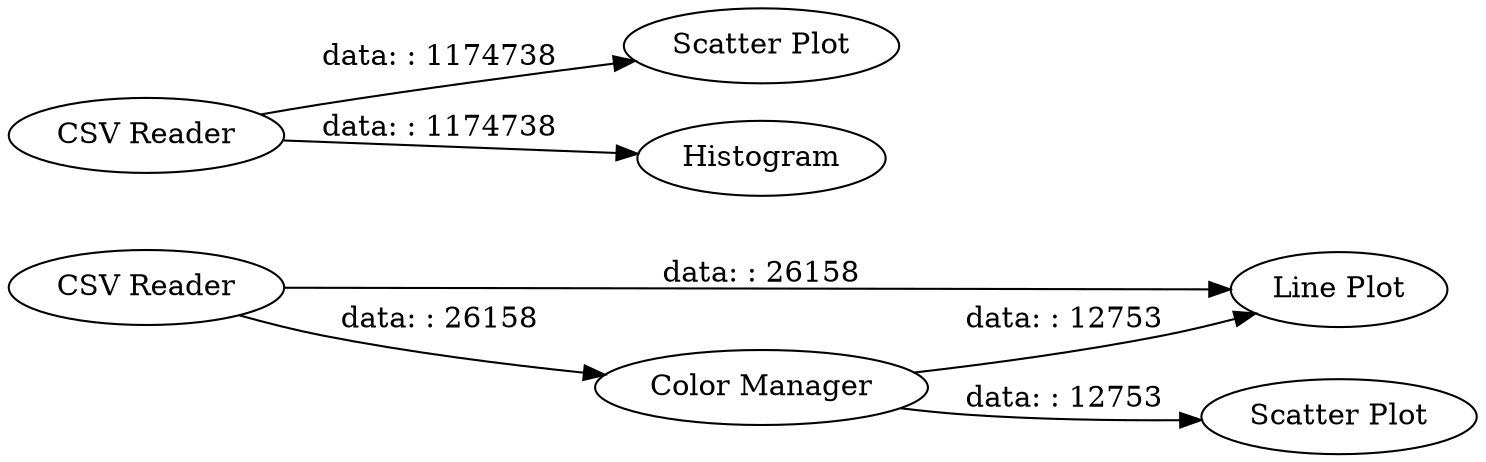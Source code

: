 digraph {
	"7756443831656226549_7" [label="Line Plot"]
	"7756443831656226549_1" [label="CSV Reader"]
	"7756443831656226549_3" [label="Scatter Plot"]
	"7756443831656226549_5" [label="CSV Reader"]
	"7756443831656226549_4" [label="Color Manager"]
	"7756443831656226549_6" [label="Scatter Plot"]
	"7756443831656226549_2" [label=Histogram]
	"7756443831656226549_5" -> "7756443831656226549_4" [label="data: : 26158"]
	"7756443831656226549_5" -> "7756443831656226549_7" [label="data: : 26158"]
	"7756443831656226549_1" -> "7756443831656226549_3" [label="data: : 1174738"]
	"7756443831656226549_4" -> "7756443831656226549_6" [label="data: : 12753"]
	"7756443831656226549_1" -> "7756443831656226549_2" [label="data: : 1174738"]
	"7756443831656226549_4" -> "7756443831656226549_7" [label="data: : 12753"]
	rankdir=LR
}
